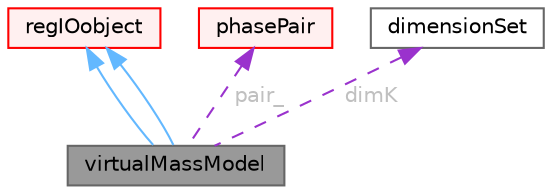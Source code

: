 digraph "virtualMassModel"
{
 // LATEX_PDF_SIZE
  bgcolor="transparent";
  edge [fontname=Helvetica,fontsize=10,labelfontname=Helvetica,labelfontsize=10];
  node [fontname=Helvetica,fontsize=10,shape=box,height=0.2,width=0.4];
  Node1 [id="Node000001",label="virtualMassModel",height=0.2,width=0.4,color="gray40", fillcolor="grey60", style="filled", fontcolor="black",tooltip=" "];
  Node2 -> Node1 [id="edge1_Node000001_Node000002",dir="back",color="steelblue1",style="solid",tooltip=" "];
  Node2 [id="Node000002",label="regIOobject",height=0.2,width=0.4,color="red", fillcolor="#FFF0F0", style="filled",URL="$classFoam_1_1regIOobject.html",tooltip="regIOobject is an abstract class derived from IOobject to handle automatic object registration with t..."];
  Node2 -> Node1 [id="edge2_Node000001_Node000002",dir="back",color="steelblue1",style="solid",tooltip=" "];
  Node7 -> Node1 [id="edge3_Node000001_Node000007",dir="back",color="darkorchid3",style="dashed",tooltip=" ",label=" pair_",fontcolor="grey" ];
  Node7 [id="Node000007",label="phasePair",height=0.2,width=0.4,color="red", fillcolor="#FFF0F0", style="filled",URL="$classFoam_1_1phasePair.html",tooltip="Description for mass transfer between a pair of phases. The direction of the mass transfer is from th..."];
  Node14 -> Node1 [id="edge4_Node000001_Node000014",dir="back",color="darkorchid3",style="dashed",tooltip=" ",label=" dimK",fontcolor="grey" ];
  Node14 [id="Node000014",label="dimensionSet",height=0.2,width=0.4,color="gray40", fillcolor="white", style="filled",URL="$classFoam_1_1dimensionSet.html",tooltip="Dimension set for the base types, which can be used to implement rigorous dimension checking for alge..."];
}
